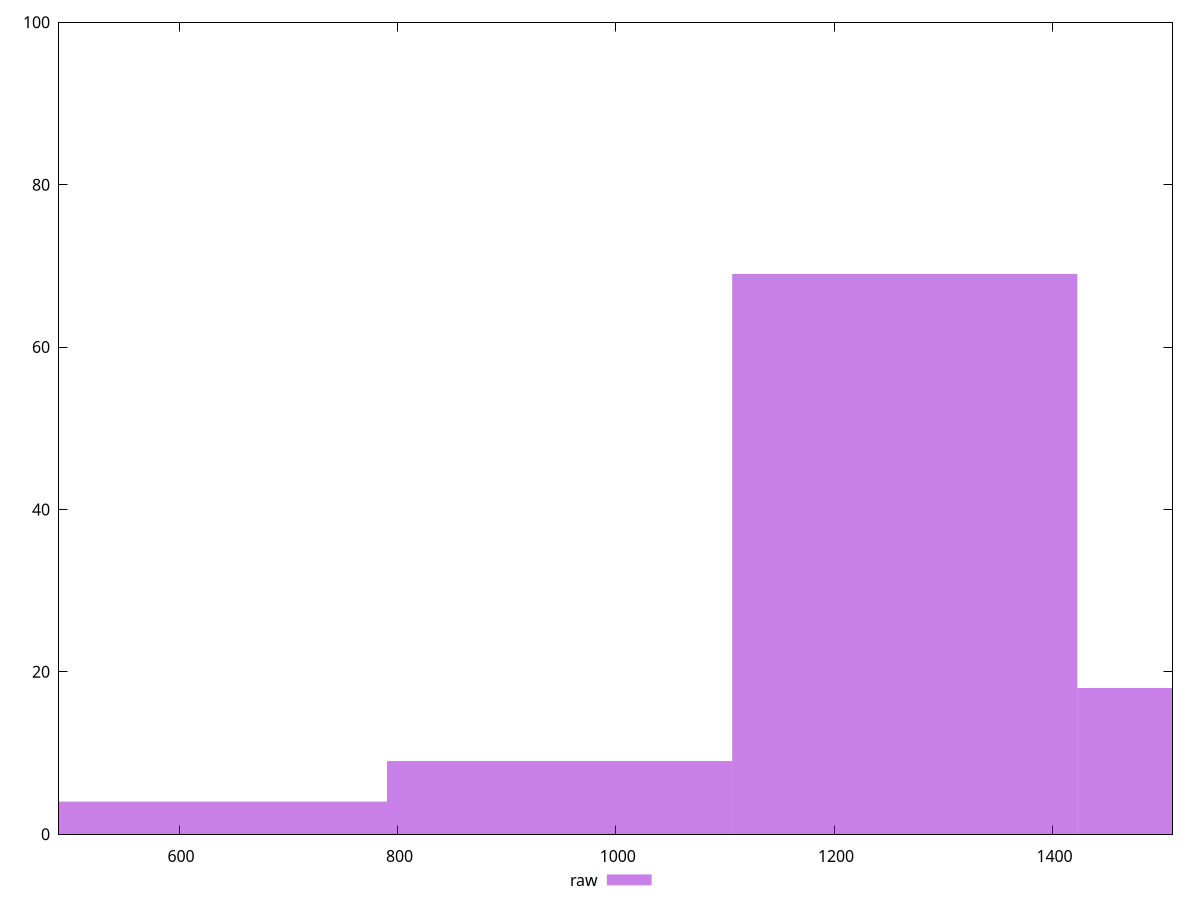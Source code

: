 reset

$raw <<EOF
1580.922910550556 18
1264.7383284404448 69
948.5537463303335 9
632.3691642202224 4
EOF

set key outside below
set boxwidth 316.1845821101112
set xrange [490:1510]
set yrange [0:100]
set trange [0:100]
set style fill transparent solid 0.5 noborder
set terminal svg size 640, 490 enhanced background rgb 'white'
set output "reprap/uses-webp-images/samples/pages+cached/raw/histogram.svg"

plot $raw title "raw" with boxes

reset
